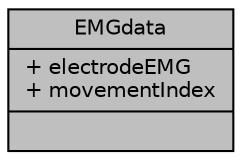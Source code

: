 digraph "EMGdata"
{
  edge [fontname="Helvetica",fontsize="10",labelfontname="Helvetica",labelfontsize="10"];
  node [fontname="Helvetica",fontsize="10",shape=record];
  Node1 [label="{EMGdata\n|+ electrodeEMG\l+ movementIndex\l|}",height=0.2,width=0.4,color="black", fillcolor="grey75", style="filled", fontcolor="black"];
}

